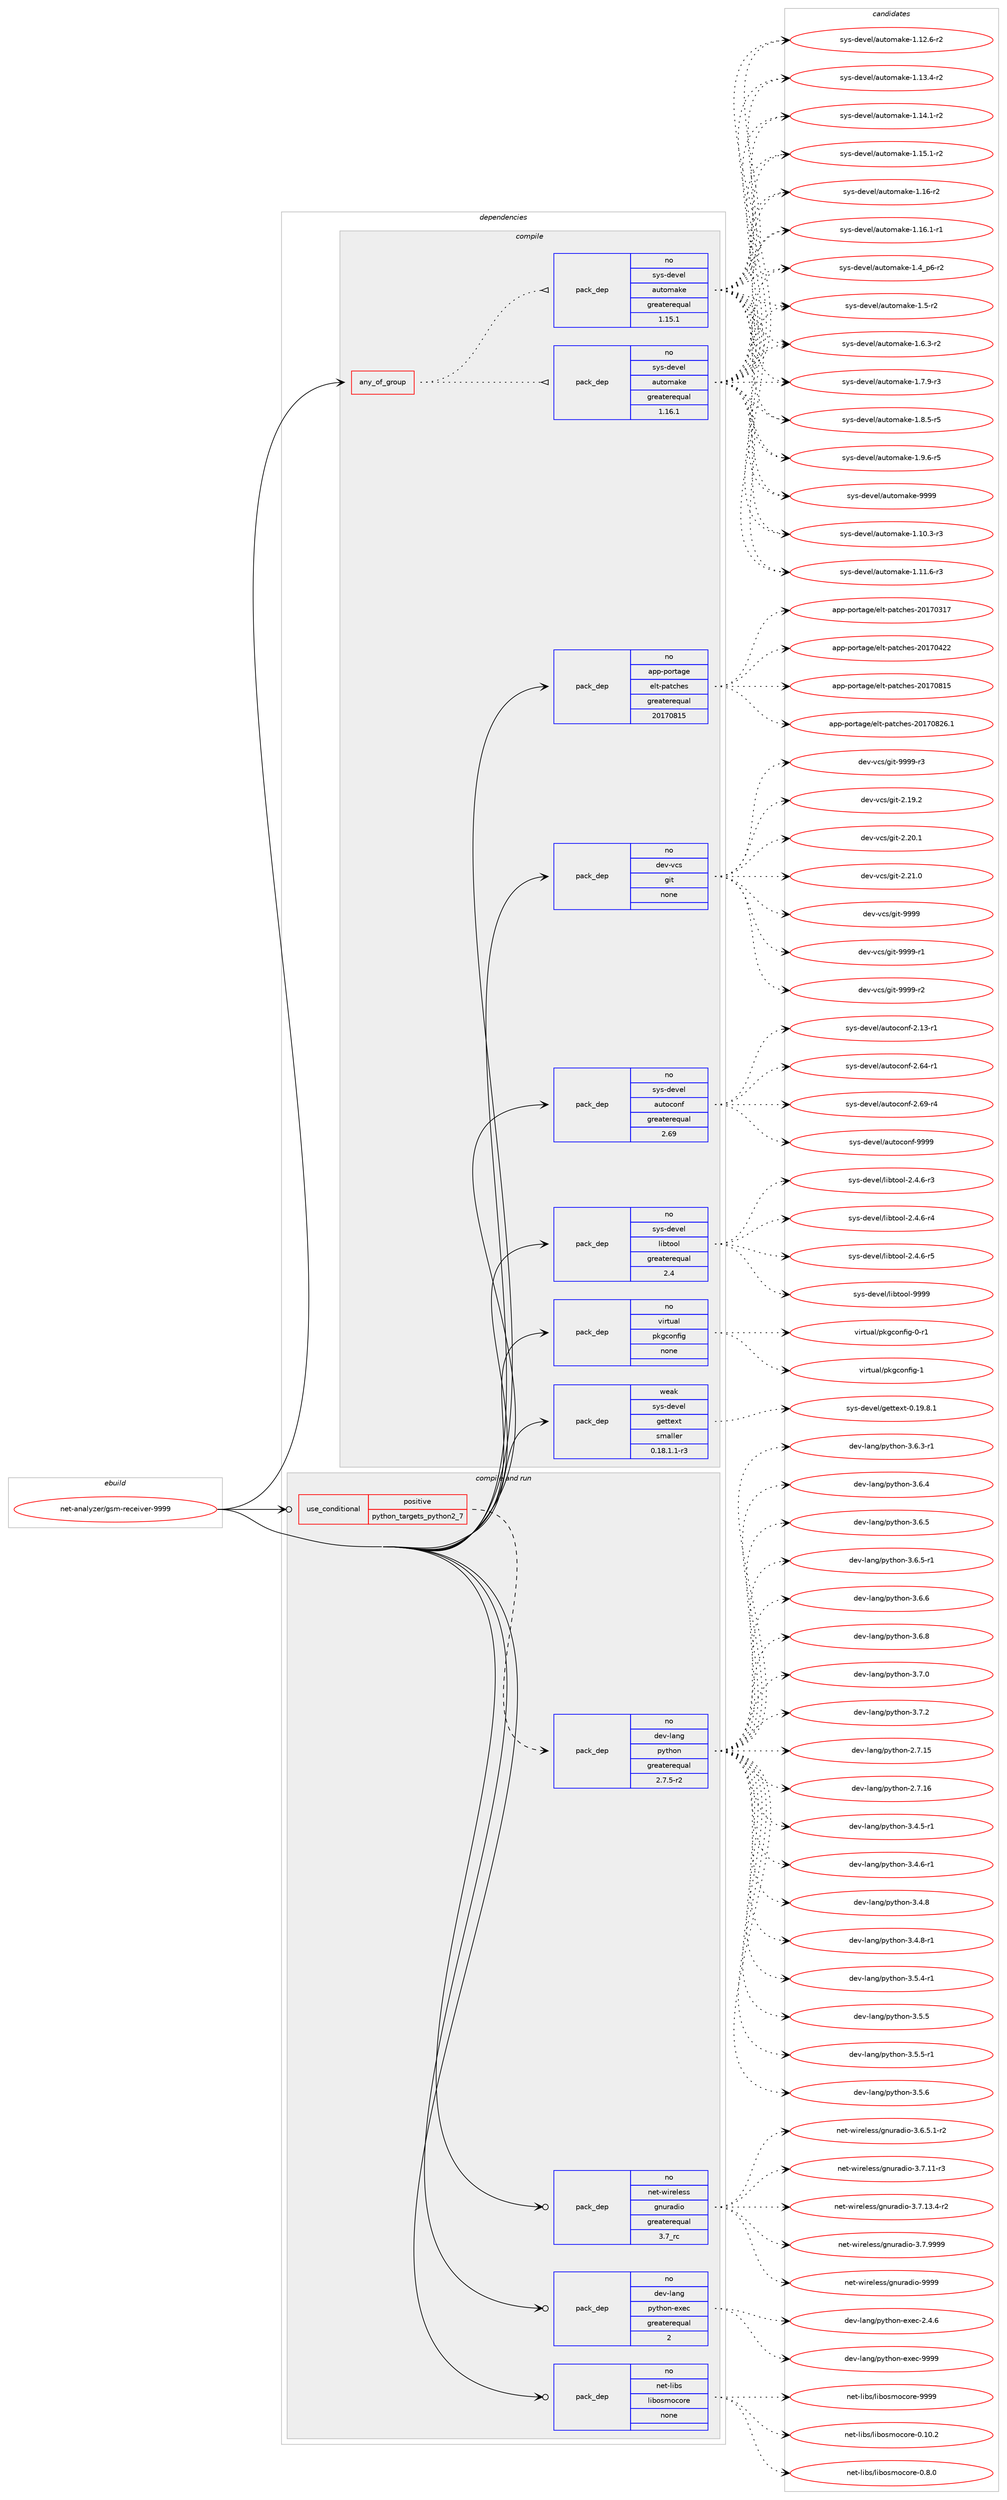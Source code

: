 digraph prolog {

# *************
# Graph options
# *************

newrank=true;
concentrate=true;
compound=true;
graph [rankdir=LR,fontname=Helvetica,fontsize=10,ranksep=1.5];#, ranksep=2.5, nodesep=0.2];
edge  [arrowhead=vee];
node  [fontname=Helvetica,fontsize=10];

# **********
# The ebuild
# **********

subgraph cluster_leftcol {
color=gray;
rank=same;
label=<<i>ebuild</i>>;
id [label="net-analyzer/gsm-receiver-9999", color=red, width=4, href="../net-analyzer/gsm-receiver-9999.svg"];
}

# ****************
# The dependencies
# ****************

subgraph cluster_midcol {
color=gray;
label=<<i>dependencies</i>>;
subgraph cluster_compile {
fillcolor="#eeeeee";
style=filled;
label=<<i>compile</i>>;
subgraph any25763 {
dependency1642896 [label=<<TABLE BORDER="0" CELLBORDER="1" CELLSPACING="0" CELLPADDING="4"><TR><TD CELLPADDING="10">any_of_group</TD></TR></TABLE>>, shape=none, color=red];subgraph pack1174593 {
dependency1642897 [label=<<TABLE BORDER="0" CELLBORDER="1" CELLSPACING="0" CELLPADDING="4" WIDTH="220"><TR><TD ROWSPAN="6" CELLPADDING="30">pack_dep</TD></TR><TR><TD WIDTH="110">no</TD></TR><TR><TD>sys-devel</TD></TR><TR><TD>automake</TD></TR><TR><TD>greaterequal</TD></TR><TR><TD>1.16.1</TD></TR></TABLE>>, shape=none, color=blue];
}
dependency1642896:e -> dependency1642897:w [weight=20,style="dotted",arrowhead="oinv"];
subgraph pack1174594 {
dependency1642898 [label=<<TABLE BORDER="0" CELLBORDER="1" CELLSPACING="0" CELLPADDING="4" WIDTH="220"><TR><TD ROWSPAN="6" CELLPADDING="30">pack_dep</TD></TR><TR><TD WIDTH="110">no</TD></TR><TR><TD>sys-devel</TD></TR><TR><TD>automake</TD></TR><TR><TD>greaterequal</TD></TR><TR><TD>1.15.1</TD></TR></TABLE>>, shape=none, color=blue];
}
dependency1642896:e -> dependency1642898:w [weight=20,style="dotted",arrowhead="oinv"];
}
id:e -> dependency1642896:w [weight=20,style="solid",arrowhead="vee"];
subgraph pack1174595 {
dependency1642899 [label=<<TABLE BORDER="0" CELLBORDER="1" CELLSPACING="0" CELLPADDING="4" WIDTH="220"><TR><TD ROWSPAN="6" CELLPADDING="30">pack_dep</TD></TR><TR><TD WIDTH="110">no</TD></TR><TR><TD>app-portage</TD></TR><TR><TD>elt-patches</TD></TR><TR><TD>greaterequal</TD></TR><TR><TD>20170815</TD></TR></TABLE>>, shape=none, color=blue];
}
id:e -> dependency1642899:w [weight=20,style="solid",arrowhead="vee"];
subgraph pack1174596 {
dependency1642900 [label=<<TABLE BORDER="0" CELLBORDER="1" CELLSPACING="0" CELLPADDING="4" WIDTH="220"><TR><TD ROWSPAN="6" CELLPADDING="30">pack_dep</TD></TR><TR><TD WIDTH="110">no</TD></TR><TR><TD>dev-vcs</TD></TR><TR><TD>git</TD></TR><TR><TD>none</TD></TR><TR><TD></TD></TR></TABLE>>, shape=none, color=blue];
}
id:e -> dependency1642900:w [weight=20,style="solid",arrowhead="vee"];
subgraph pack1174597 {
dependency1642901 [label=<<TABLE BORDER="0" CELLBORDER="1" CELLSPACING="0" CELLPADDING="4" WIDTH="220"><TR><TD ROWSPAN="6" CELLPADDING="30">pack_dep</TD></TR><TR><TD WIDTH="110">no</TD></TR><TR><TD>sys-devel</TD></TR><TR><TD>autoconf</TD></TR><TR><TD>greaterequal</TD></TR><TR><TD>2.69</TD></TR></TABLE>>, shape=none, color=blue];
}
id:e -> dependency1642901:w [weight=20,style="solid",arrowhead="vee"];
subgraph pack1174598 {
dependency1642902 [label=<<TABLE BORDER="0" CELLBORDER="1" CELLSPACING="0" CELLPADDING="4" WIDTH="220"><TR><TD ROWSPAN="6" CELLPADDING="30">pack_dep</TD></TR><TR><TD WIDTH="110">no</TD></TR><TR><TD>sys-devel</TD></TR><TR><TD>libtool</TD></TR><TR><TD>greaterequal</TD></TR><TR><TD>2.4</TD></TR></TABLE>>, shape=none, color=blue];
}
id:e -> dependency1642902:w [weight=20,style="solid",arrowhead="vee"];
subgraph pack1174599 {
dependency1642903 [label=<<TABLE BORDER="0" CELLBORDER="1" CELLSPACING="0" CELLPADDING="4" WIDTH="220"><TR><TD ROWSPAN="6" CELLPADDING="30">pack_dep</TD></TR><TR><TD WIDTH="110">no</TD></TR><TR><TD>virtual</TD></TR><TR><TD>pkgconfig</TD></TR><TR><TD>none</TD></TR><TR><TD></TD></TR></TABLE>>, shape=none, color=blue];
}
id:e -> dependency1642903:w [weight=20,style="solid",arrowhead="vee"];
subgraph pack1174600 {
dependency1642904 [label=<<TABLE BORDER="0" CELLBORDER="1" CELLSPACING="0" CELLPADDING="4" WIDTH="220"><TR><TD ROWSPAN="6" CELLPADDING="30">pack_dep</TD></TR><TR><TD WIDTH="110">weak</TD></TR><TR><TD>sys-devel</TD></TR><TR><TD>gettext</TD></TR><TR><TD>smaller</TD></TR><TR><TD>0.18.1.1-r3</TD></TR></TABLE>>, shape=none, color=blue];
}
id:e -> dependency1642904:w [weight=20,style="solid",arrowhead="vee"];
}
subgraph cluster_compileandrun {
fillcolor="#eeeeee";
style=filled;
label=<<i>compile and run</i>>;
subgraph cond441765 {
dependency1642905 [label=<<TABLE BORDER="0" CELLBORDER="1" CELLSPACING="0" CELLPADDING="4"><TR><TD ROWSPAN="3" CELLPADDING="10">use_conditional</TD></TR><TR><TD>positive</TD></TR><TR><TD>python_targets_python2_7</TD></TR></TABLE>>, shape=none, color=red];
subgraph pack1174601 {
dependency1642906 [label=<<TABLE BORDER="0" CELLBORDER="1" CELLSPACING="0" CELLPADDING="4" WIDTH="220"><TR><TD ROWSPAN="6" CELLPADDING="30">pack_dep</TD></TR><TR><TD WIDTH="110">no</TD></TR><TR><TD>dev-lang</TD></TR><TR><TD>python</TD></TR><TR><TD>greaterequal</TD></TR><TR><TD>2.7.5-r2</TD></TR></TABLE>>, shape=none, color=blue];
}
dependency1642905:e -> dependency1642906:w [weight=20,style="dashed",arrowhead="vee"];
}
id:e -> dependency1642905:w [weight=20,style="solid",arrowhead="odotvee"];
subgraph pack1174602 {
dependency1642907 [label=<<TABLE BORDER="0" CELLBORDER="1" CELLSPACING="0" CELLPADDING="4" WIDTH="220"><TR><TD ROWSPAN="6" CELLPADDING="30">pack_dep</TD></TR><TR><TD WIDTH="110">no</TD></TR><TR><TD>dev-lang</TD></TR><TR><TD>python-exec</TD></TR><TR><TD>greaterequal</TD></TR><TR><TD>2</TD></TR></TABLE>>, shape=none, color=blue];
}
id:e -> dependency1642907:w [weight=20,style="solid",arrowhead="odotvee"];
subgraph pack1174603 {
dependency1642908 [label=<<TABLE BORDER="0" CELLBORDER="1" CELLSPACING="0" CELLPADDING="4" WIDTH="220"><TR><TD ROWSPAN="6" CELLPADDING="30">pack_dep</TD></TR><TR><TD WIDTH="110">no</TD></TR><TR><TD>net-libs</TD></TR><TR><TD>libosmocore</TD></TR><TR><TD>none</TD></TR><TR><TD></TD></TR></TABLE>>, shape=none, color=blue];
}
id:e -> dependency1642908:w [weight=20,style="solid",arrowhead="odotvee"];
subgraph pack1174604 {
dependency1642909 [label=<<TABLE BORDER="0" CELLBORDER="1" CELLSPACING="0" CELLPADDING="4" WIDTH="220"><TR><TD ROWSPAN="6" CELLPADDING="30">pack_dep</TD></TR><TR><TD WIDTH="110">no</TD></TR><TR><TD>net-wireless</TD></TR><TR><TD>gnuradio</TD></TR><TR><TD>greaterequal</TD></TR><TR><TD>3.7_rc</TD></TR></TABLE>>, shape=none, color=blue];
}
id:e -> dependency1642909:w [weight=20,style="solid",arrowhead="odotvee"];
}
subgraph cluster_run {
fillcolor="#eeeeee";
style=filled;
label=<<i>run</i>>;
}
}

# **************
# The candidates
# **************

subgraph cluster_choices {
rank=same;
color=gray;
label=<<i>candidates</i>>;

subgraph choice1174593 {
color=black;
nodesep=1;
choice11512111545100101118101108479711711611110997107101454946494846514511451 [label="sys-devel/automake-1.10.3-r3", color=red, width=4,href="../sys-devel/automake-1.10.3-r3.svg"];
choice11512111545100101118101108479711711611110997107101454946494946544511451 [label="sys-devel/automake-1.11.6-r3", color=red, width=4,href="../sys-devel/automake-1.11.6-r3.svg"];
choice11512111545100101118101108479711711611110997107101454946495046544511450 [label="sys-devel/automake-1.12.6-r2", color=red, width=4,href="../sys-devel/automake-1.12.6-r2.svg"];
choice11512111545100101118101108479711711611110997107101454946495146524511450 [label="sys-devel/automake-1.13.4-r2", color=red, width=4,href="../sys-devel/automake-1.13.4-r2.svg"];
choice11512111545100101118101108479711711611110997107101454946495246494511450 [label="sys-devel/automake-1.14.1-r2", color=red, width=4,href="../sys-devel/automake-1.14.1-r2.svg"];
choice11512111545100101118101108479711711611110997107101454946495346494511450 [label="sys-devel/automake-1.15.1-r2", color=red, width=4,href="../sys-devel/automake-1.15.1-r2.svg"];
choice1151211154510010111810110847971171161111099710710145494649544511450 [label="sys-devel/automake-1.16-r2", color=red, width=4,href="../sys-devel/automake-1.16-r2.svg"];
choice11512111545100101118101108479711711611110997107101454946495446494511449 [label="sys-devel/automake-1.16.1-r1", color=red, width=4,href="../sys-devel/automake-1.16.1-r1.svg"];
choice115121115451001011181011084797117116111109971071014549465295112544511450 [label="sys-devel/automake-1.4_p6-r2", color=red, width=4,href="../sys-devel/automake-1.4_p6-r2.svg"];
choice11512111545100101118101108479711711611110997107101454946534511450 [label="sys-devel/automake-1.5-r2", color=red, width=4,href="../sys-devel/automake-1.5-r2.svg"];
choice115121115451001011181011084797117116111109971071014549465446514511450 [label="sys-devel/automake-1.6.3-r2", color=red, width=4,href="../sys-devel/automake-1.6.3-r2.svg"];
choice115121115451001011181011084797117116111109971071014549465546574511451 [label="sys-devel/automake-1.7.9-r3", color=red, width=4,href="../sys-devel/automake-1.7.9-r3.svg"];
choice115121115451001011181011084797117116111109971071014549465646534511453 [label="sys-devel/automake-1.8.5-r5", color=red, width=4,href="../sys-devel/automake-1.8.5-r5.svg"];
choice115121115451001011181011084797117116111109971071014549465746544511453 [label="sys-devel/automake-1.9.6-r5", color=red, width=4,href="../sys-devel/automake-1.9.6-r5.svg"];
choice115121115451001011181011084797117116111109971071014557575757 [label="sys-devel/automake-9999", color=red, width=4,href="../sys-devel/automake-9999.svg"];
dependency1642897:e -> choice11512111545100101118101108479711711611110997107101454946494846514511451:w [style=dotted,weight="100"];
dependency1642897:e -> choice11512111545100101118101108479711711611110997107101454946494946544511451:w [style=dotted,weight="100"];
dependency1642897:e -> choice11512111545100101118101108479711711611110997107101454946495046544511450:w [style=dotted,weight="100"];
dependency1642897:e -> choice11512111545100101118101108479711711611110997107101454946495146524511450:w [style=dotted,weight="100"];
dependency1642897:e -> choice11512111545100101118101108479711711611110997107101454946495246494511450:w [style=dotted,weight="100"];
dependency1642897:e -> choice11512111545100101118101108479711711611110997107101454946495346494511450:w [style=dotted,weight="100"];
dependency1642897:e -> choice1151211154510010111810110847971171161111099710710145494649544511450:w [style=dotted,weight="100"];
dependency1642897:e -> choice11512111545100101118101108479711711611110997107101454946495446494511449:w [style=dotted,weight="100"];
dependency1642897:e -> choice115121115451001011181011084797117116111109971071014549465295112544511450:w [style=dotted,weight="100"];
dependency1642897:e -> choice11512111545100101118101108479711711611110997107101454946534511450:w [style=dotted,weight="100"];
dependency1642897:e -> choice115121115451001011181011084797117116111109971071014549465446514511450:w [style=dotted,weight="100"];
dependency1642897:e -> choice115121115451001011181011084797117116111109971071014549465546574511451:w [style=dotted,weight="100"];
dependency1642897:e -> choice115121115451001011181011084797117116111109971071014549465646534511453:w [style=dotted,weight="100"];
dependency1642897:e -> choice115121115451001011181011084797117116111109971071014549465746544511453:w [style=dotted,weight="100"];
dependency1642897:e -> choice115121115451001011181011084797117116111109971071014557575757:w [style=dotted,weight="100"];
}
subgraph choice1174594 {
color=black;
nodesep=1;
choice11512111545100101118101108479711711611110997107101454946494846514511451 [label="sys-devel/automake-1.10.3-r3", color=red, width=4,href="../sys-devel/automake-1.10.3-r3.svg"];
choice11512111545100101118101108479711711611110997107101454946494946544511451 [label="sys-devel/automake-1.11.6-r3", color=red, width=4,href="../sys-devel/automake-1.11.6-r3.svg"];
choice11512111545100101118101108479711711611110997107101454946495046544511450 [label="sys-devel/automake-1.12.6-r2", color=red, width=4,href="../sys-devel/automake-1.12.6-r2.svg"];
choice11512111545100101118101108479711711611110997107101454946495146524511450 [label="sys-devel/automake-1.13.4-r2", color=red, width=4,href="../sys-devel/automake-1.13.4-r2.svg"];
choice11512111545100101118101108479711711611110997107101454946495246494511450 [label="sys-devel/automake-1.14.1-r2", color=red, width=4,href="../sys-devel/automake-1.14.1-r2.svg"];
choice11512111545100101118101108479711711611110997107101454946495346494511450 [label="sys-devel/automake-1.15.1-r2", color=red, width=4,href="../sys-devel/automake-1.15.1-r2.svg"];
choice1151211154510010111810110847971171161111099710710145494649544511450 [label="sys-devel/automake-1.16-r2", color=red, width=4,href="../sys-devel/automake-1.16-r2.svg"];
choice11512111545100101118101108479711711611110997107101454946495446494511449 [label="sys-devel/automake-1.16.1-r1", color=red, width=4,href="../sys-devel/automake-1.16.1-r1.svg"];
choice115121115451001011181011084797117116111109971071014549465295112544511450 [label="sys-devel/automake-1.4_p6-r2", color=red, width=4,href="../sys-devel/automake-1.4_p6-r2.svg"];
choice11512111545100101118101108479711711611110997107101454946534511450 [label="sys-devel/automake-1.5-r2", color=red, width=4,href="../sys-devel/automake-1.5-r2.svg"];
choice115121115451001011181011084797117116111109971071014549465446514511450 [label="sys-devel/automake-1.6.3-r2", color=red, width=4,href="../sys-devel/automake-1.6.3-r2.svg"];
choice115121115451001011181011084797117116111109971071014549465546574511451 [label="sys-devel/automake-1.7.9-r3", color=red, width=4,href="../sys-devel/automake-1.7.9-r3.svg"];
choice115121115451001011181011084797117116111109971071014549465646534511453 [label="sys-devel/automake-1.8.5-r5", color=red, width=4,href="../sys-devel/automake-1.8.5-r5.svg"];
choice115121115451001011181011084797117116111109971071014549465746544511453 [label="sys-devel/automake-1.9.6-r5", color=red, width=4,href="../sys-devel/automake-1.9.6-r5.svg"];
choice115121115451001011181011084797117116111109971071014557575757 [label="sys-devel/automake-9999", color=red, width=4,href="../sys-devel/automake-9999.svg"];
dependency1642898:e -> choice11512111545100101118101108479711711611110997107101454946494846514511451:w [style=dotted,weight="100"];
dependency1642898:e -> choice11512111545100101118101108479711711611110997107101454946494946544511451:w [style=dotted,weight="100"];
dependency1642898:e -> choice11512111545100101118101108479711711611110997107101454946495046544511450:w [style=dotted,weight="100"];
dependency1642898:e -> choice11512111545100101118101108479711711611110997107101454946495146524511450:w [style=dotted,weight="100"];
dependency1642898:e -> choice11512111545100101118101108479711711611110997107101454946495246494511450:w [style=dotted,weight="100"];
dependency1642898:e -> choice11512111545100101118101108479711711611110997107101454946495346494511450:w [style=dotted,weight="100"];
dependency1642898:e -> choice1151211154510010111810110847971171161111099710710145494649544511450:w [style=dotted,weight="100"];
dependency1642898:e -> choice11512111545100101118101108479711711611110997107101454946495446494511449:w [style=dotted,weight="100"];
dependency1642898:e -> choice115121115451001011181011084797117116111109971071014549465295112544511450:w [style=dotted,weight="100"];
dependency1642898:e -> choice11512111545100101118101108479711711611110997107101454946534511450:w [style=dotted,weight="100"];
dependency1642898:e -> choice115121115451001011181011084797117116111109971071014549465446514511450:w [style=dotted,weight="100"];
dependency1642898:e -> choice115121115451001011181011084797117116111109971071014549465546574511451:w [style=dotted,weight="100"];
dependency1642898:e -> choice115121115451001011181011084797117116111109971071014549465646534511453:w [style=dotted,weight="100"];
dependency1642898:e -> choice115121115451001011181011084797117116111109971071014549465746544511453:w [style=dotted,weight="100"];
dependency1642898:e -> choice115121115451001011181011084797117116111109971071014557575757:w [style=dotted,weight="100"];
}
subgraph choice1174595 {
color=black;
nodesep=1;
choice97112112451121111141169710310147101108116451129711699104101115455048495548514955 [label="app-portage/elt-patches-20170317", color=red, width=4,href="../app-portage/elt-patches-20170317.svg"];
choice97112112451121111141169710310147101108116451129711699104101115455048495548525050 [label="app-portage/elt-patches-20170422", color=red, width=4,href="../app-portage/elt-patches-20170422.svg"];
choice97112112451121111141169710310147101108116451129711699104101115455048495548564953 [label="app-portage/elt-patches-20170815", color=red, width=4,href="../app-portage/elt-patches-20170815.svg"];
choice971121124511211111411697103101471011081164511297116991041011154550484955485650544649 [label="app-portage/elt-patches-20170826.1", color=red, width=4,href="../app-portage/elt-patches-20170826.1.svg"];
dependency1642899:e -> choice97112112451121111141169710310147101108116451129711699104101115455048495548514955:w [style=dotted,weight="100"];
dependency1642899:e -> choice97112112451121111141169710310147101108116451129711699104101115455048495548525050:w [style=dotted,weight="100"];
dependency1642899:e -> choice97112112451121111141169710310147101108116451129711699104101115455048495548564953:w [style=dotted,weight="100"];
dependency1642899:e -> choice971121124511211111411697103101471011081164511297116991041011154550484955485650544649:w [style=dotted,weight="100"];
}
subgraph choice1174596 {
color=black;
nodesep=1;
choice10010111845118991154710310511645504649574650 [label="dev-vcs/git-2.19.2", color=red, width=4,href="../dev-vcs/git-2.19.2.svg"];
choice10010111845118991154710310511645504650484649 [label="dev-vcs/git-2.20.1", color=red, width=4,href="../dev-vcs/git-2.20.1.svg"];
choice10010111845118991154710310511645504650494648 [label="dev-vcs/git-2.21.0", color=red, width=4,href="../dev-vcs/git-2.21.0.svg"];
choice1001011184511899115471031051164557575757 [label="dev-vcs/git-9999", color=red, width=4,href="../dev-vcs/git-9999.svg"];
choice10010111845118991154710310511645575757574511449 [label="dev-vcs/git-9999-r1", color=red, width=4,href="../dev-vcs/git-9999-r1.svg"];
choice10010111845118991154710310511645575757574511450 [label="dev-vcs/git-9999-r2", color=red, width=4,href="../dev-vcs/git-9999-r2.svg"];
choice10010111845118991154710310511645575757574511451 [label="dev-vcs/git-9999-r3", color=red, width=4,href="../dev-vcs/git-9999-r3.svg"];
dependency1642900:e -> choice10010111845118991154710310511645504649574650:w [style=dotted,weight="100"];
dependency1642900:e -> choice10010111845118991154710310511645504650484649:w [style=dotted,weight="100"];
dependency1642900:e -> choice10010111845118991154710310511645504650494648:w [style=dotted,weight="100"];
dependency1642900:e -> choice1001011184511899115471031051164557575757:w [style=dotted,weight="100"];
dependency1642900:e -> choice10010111845118991154710310511645575757574511449:w [style=dotted,weight="100"];
dependency1642900:e -> choice10010111845118991154710310511645575757574511450:w [style=dotted,weight="100"];
dependency1642900:e -> choice10010111845118991154710310511645575757574511451:w [style=dotted,weight="100"];
}
subgraph choice1174597 {
color=black;
nodesep=1;
choice1151211154510010111810110847971171161119911111010245504649514511449 [label="sys-devel/autoconf-2.13-r1", color=red, width=4,href="../sys-devel/autoconf-2.13-r1.svg"];
choice1151211154510010111810110847971171161119911111010245504654524511449 [label="sys-devel/autoconf-2.64-r1", color=red, width=4,href="../sys-devel/autoconf-2.64-r1.svg"];
choice1151211154510010111810110847971171161119911111010245504654574511452 [label="sys-devel/autoconf-2.69-r4", color=red, width=4,href="../sys-devel/autoconf-2.69-r4.svg"];
choice115121115451001011181011084797117116111991111101024557575757 [label="sys-devel/autoconf-9999", color=red, width=4,href="../sys-devel/autoconf-9999.svg"];
dependency1642901:e -> choice1151211154510010111810110847971171161119911111010245504649514511449:w [style=dotted,weight="100"];
dependency1642901:e -> choice1151211154510010111810110847971171161119911111010245504654524511449:w [style=dotted,weight="100"];
dependency1642901:e -> choice1151211154510010111810110847971171161119911111010245504654574511452:w [style=dotted,weight="100"];
dependency1642901:e -> choice115121115451001011181011084797117116111991111101024557575757:w [style=dotted,weight="100"];
}
subgraph choice1174598 {
color=black;
nodesep=1;
choice1151211154510010111810110847108105981161111111084550465246544511451 [label="sys-devel/libtool-2.4.6-r3", color=red, width=4,href="../sys-devel/libtool-2.4.6-r3.svg"];
choice1151211154510010111810110847108105981161111111084550465246544511452 [label="sys-devel/libtool-2.4.6-r4", color=red, width=4,href="../sys-devel/libtool-2.4.6-r4.svg"];
choice1151211154510010111810110847108105981161111111084550465246544511453 [label="sys-devel/libtool-2.4.6-r5", color=red, width=4,href="../sys-devel/libtool-2.4.6-r5.svg"];
choice1151211154510010111810110847108105981161111111084557575757 [label="sys-devel/libtool-9999", color=red, width=4,href="../sys-devel/libtool-9999.svg"];
dependency1642902:e -> choice1151211154510010111810110847108105981161111111084550465246544511451:w [style=dotted,weight="100"];
dependency1642902:e -> choice1151211154510010111810110847108105981161111111084550465246544511452:w [style=dotted,weight="100"];
dependency1642902:e -> choice1151211154510010111810110847108105981161111111084550465246544511453:w [style=dotted,weight="100"];
dependency1642902:e -> choice1151211154510010111810110847108105981161111111084557575757:w [style=dotted,weight="100"];
}
subgraph choice1174599 {
color=black;
nodesep=1;
choice11810511411611797108471121071039911111010210510345484511449 [label="virtual/pkgconfig-0-r1", color=red, width=4,href="../virtual/pkgconfig-0-r1.svg"];
choice1181051141161179710847112107103991111101021051034549 [label="virtual/pkgconfig-1", color=red, width=4,href="../virtual/pkgconfig-1.svg"];
dependency1642903:e -> choice11810511411611797108471121071039911111010210510345484511449:w [style=dotted,weight="100"];
dependency1642903:e -> choice1181051141161179710847112107103991111101021051034549:w [style=dotted,weight="100"];
}
subgraph choice1174600 {
color=black;
nodesep=1;
choice1151211154510010111810110847103101116116101120116454846495746564649 [label="sys-devel/gettext-0.19.8.1", color=red, width=4,href="../sys-devel/gettext-0.19.8.1.svg"];
dependency1642904:e -> choice1151211154510010111810110847103101116116101120116454846495746564649:w [style=dotted,weight="100"];
}
subgraph choice1174601 {
color=black;
nodesep=1;
choice10010111845108971101034711212111610411111045504655464953 [label="dev-lang/python-2.7.15", color=red, width=4,href="../dev-lang/python-2.7.15.svg"];
choice10010111845108971101034711212111610411111045504655464954 [label="dev-lang/python-2.7.16", color=red, width=4,href="../dev-lang/python-2.7.16.svg"];
choice1001011184510897110103471121211161041111104551465246534511449 [label="dev-lang/python-3.4.5-r1", color=red, width=4,href="../dev-lang/python-3.4.5-r1.svg"];
choice1001011184510897110103471121211161041111104551465246544511449 [label="dev-lang/python-3.4.6-r1", color=red, width=4,href="../dev-lang/python-3.4.6-r1.svg"];
choice100101118451089711010347112121116104111110455146524656 [label="dev-lang/python-3.4.8", color=red, width=4,href="../dev-lang/python-3.4.8.svg"];
choice1001011184510897110103471121211161041111104551465246564511449 [label="dev-lang/python-3.4.8-r1", color=red, width=4,href="../dev-lang/python-3.4.8-r1.svg"];
choice1001011184510897110103471121211161041111104551465346524511449 [label="dev-lang/python-3.5.4-r1", color=red, width=4,href="../dev-lang/python-3.5.4-r1.svg"];
choice100101118451089711010347112121116104111110455146534653 [label="dev-lang/python-3.5.5", color=red, width=4,href="../dev-lang/python-3.5.5.svg"];
choice1001011184510897110103471121211161041111104551465346534511449 [label="dev-lang/python-3.5.5-r1", color=red, width=4,href="../dev-lang/python-3.5.5-r1.svg"];
choice100101118451089711010347112121116104111110455146534654 [label="dev-lang/python-3.5.6", color=red, width=4,href="../dev-lang/python-3.5.6.svg"];
choice1001011184510897110103471121211161041111104551465446514511449 [label="dev-lang/python-3.6.3-r1", color=red, width=4,href="../dev-lang/python-3.6.3-r1.svg"];
choice100101118451089711010347112121116104111110455146544652 [label="dev-lang/python-3.6.4", color=red, width=4,href="../dev-lang/python-3.6.4.svg"];
choice100101118451089711010347112121116104111110455146544653 [label="dev-lang/python-3.6.5", color=red, width=4,href="../dev-lang/python-3.6.5.svg"];
choice1001011184510897110103471121211161041111104551465446534511449 [label="dev-lang/python-3.6.5-r1", color=red, width=4,href="../dev-lang/python-3.6.5-r1.svg"];
choice100101118451089711010347112121116104111110455146544654 [label="dev-lang/python-3.6.6", color=red, width=4,href="../dev-lang/python-3.6.6.svg"];
choice100101118451089711010347112121116104111110455146544656 [label="dev-lang/python-3.6.8", color=red, width=4,href="../dev-lang/python-3.6.8.svg"];
choice100101118451089711010347112121116104111110455146554648 [label="dev-lang/python-3.7.0", color=red, width=4,href="../dev-lang/python-3.7.0.svg"];
choice100101118451089711010347112121116104111110455146554650 [label="dev-lang/python-3.7.2", color=red, width=4,href="../dev-lang/python-3.7.2.svg"];
dependency1642906:e -> choice10010111845108971101034711212111610411111045504655464953:w [style=dotted,weight="100"];
dependency1642906:e -> choice10010111845108971101034711212111610411111045504655464954:w [style=dotted,weight="100"];
dependency1642906:e -> choice1001011184510897110103471121211161041111104551465246534511449:w [style=dotted,weight="100"];
dependency1642906:e -> choice1001011184510897110103471121211161041111104551465246544511449:w [style=dotted,weight="100"];
dependency1642906:e -> choice100101118451089711010347112121116104111110455146524656:w [style=dotted,weight="100"];
dependency1642906:e -> choice1001011184510897110103471121211161041111104551465246564511449:w [style=dotted,weight="100"];
dependency1642906:e -> choice1001011184510897110103471121211161041111104551465346524511449:w [style=dotted,weight="100"];
dependency1642906:e -> choice100101118451089711010347112121116104111110455146534653:w [style=dotted,weight="100"];
dependency1642906:e -> choice1001011184510897110103471121211161041111104551465346534511449:w [style=dotted,weight="100"];
dependency1642906:e -> choice100101118451089711010347112121116104111110455146534654:w [style=dotted,weight="100"];
dependency1642906:e -> choice1001011184510897110103471121211161041111104551465446514511449:w [style=dotted,weight="100"];
dependency1642906:e -> choice100101118451089711010347112121116104111110455146544652:w [style=dotted,weight="100"];
dependency1642906:e -> choice100101118451089711010347112121116104111110455146544653:w [style=dotted,weight="100"];
dependency1642906:e -> choice1001011184510897110103471121211161041111104551465446534511449:w [style=dotted,weight="100"];
dependency1642906:e -> choice100101118451089711010347112121116104111110455146544654:w [style=dotted,weight="100"];
dependency1642906:e -> choice100101118451089711010347112121116104111110455146544656:w [style=dotted,weight="100"];
dependency1642906:e -> choice100101118451089711010347112121116104111110455146554648:w [style=dotted,weight="100"];
dependency1642906:e -> choice100101118451089711010347112121116104111110455146554650:w [style=dotted,weight="100"];
}
subgraph choice1174602 {
color=black;
nodesep=1;
choice1001011184510897110103471121211161041111104510112010199455046524654 [label="dev-lang/python-exec-2.4.6", color=red, width=4,href="../dev-lang/python-exec-2.4.6.svg"];
choice10010111845108971101034711212111610411111045101120101994557575757 [label="dev-lang/python-exec-9999", color=red, width=4,href="../dev-lang/python-exec-9999.svg"];
dependency1642907:e -> choice1001011184510897110103471121211161041111104510112010199455046524654:w [style=dotted,weight="100"];
dependency1642907:e -> choice10010111845108971101034711212111610411111045101120101994557575757:w [style=dotted,weight="100"];
}
subgraph choice1174603 {
color=black;
nodesep=1;
choice110101116451081059811547108105981111151091119911111410145484649484650 [label="net-libs/libosmocore-0.10.2", color=red, width=4,href="../net-libs/libosmocore-0.10.2.svg"];
choice1101011164510810598115471081059811111510911199111114101454846564648 [label="net-libs/libosmocore-0.8.0", color=red, width=4,href="../net-libs/libosmocore-0.8.0.svg"];
choice11010111645108105981154710810598111115109111991111141014557575757 [label="net-libs/libosmocore-9999", color=red, width=4,href="../net-libs/libosmocore-9999.svg"];
dependency1642908:e -> choice110101116451081059811547108105981111151091119911111410145484649484650:w [style=dotted,weight="100"];
dependency1642908:e -> choice1101011164510810598115471081059811111510911199111114101454846564648:w [style=dotted,weight="100"];
dependency1642908:e -> choice11010111645108105981154710810598111115109111991111141014557575757:w [style=dotted,weight="100"];
}
subgraph choice1174604 {
color=black;
nodesep=1;
choice11010111645119105114101108101115115471031101171149710010511145514654465346494511450 [label="net-wireless/gnuradio-3.6.5.1-r2", color=red, width=4,href="../net-wireless/gnuradio-3.6.5.1-r2.svg"];
choice110101116451191051141011081011151154710311011711497100105111455146554649494511451 [label="net-wireless/gnuradio-3.7.11-r3", color=red, width=4,href="../net-wireless/gnuradio-3.7.11-r3.svg"];
choice1101011164511910511410110810111511547103110117114971001051114551465546495146524511450 [label="net-wireless/gnuradio-3.7.13.4-r2", color=red, width=4,href="../net-wireless/gnuradio-3.7.13.4-r2.svg"];
choice110101116451191051141011081011151154710311011711497100105111455146554657575757 [label="net-wireless/gnuradio-3.7.9999", color=red, width=4,href="../net-wireless/gnuradio-3.7.9999.svg"];
choice1101011164511910511410110810111511547103110117114971001051114557575757 [label="net-wireless/gnuradio-9999", color=red, width=4,href="../net-wireless/gnuradio-9999.svg"];
dependency1642909:e -> choice11010111645119105114101108101115115471031101171149710010511145514654465346494511450:w [style=dotted,weight="100"];
dependency1642909:e -> choice110101116451191051141011081011151154710311011711497100105111455146554649494511451:w [style=dotted,weight="100"];
dependency1642909:e -> choice1101011164511910511410110810111511547103110117114971001051114551465546495146524511450:w [style=dotted,weight="100"];
dependency1642909:e -> choice110101116451191051141011081011151154710311011711497100105111455146554657575757:w [style=dotted,weight="100"];
dependency1642909:e -> choice1101011164511910511410110810111511547103110117114971001051114557575757:w [style=dotted,weight="100"];
}
}

}
